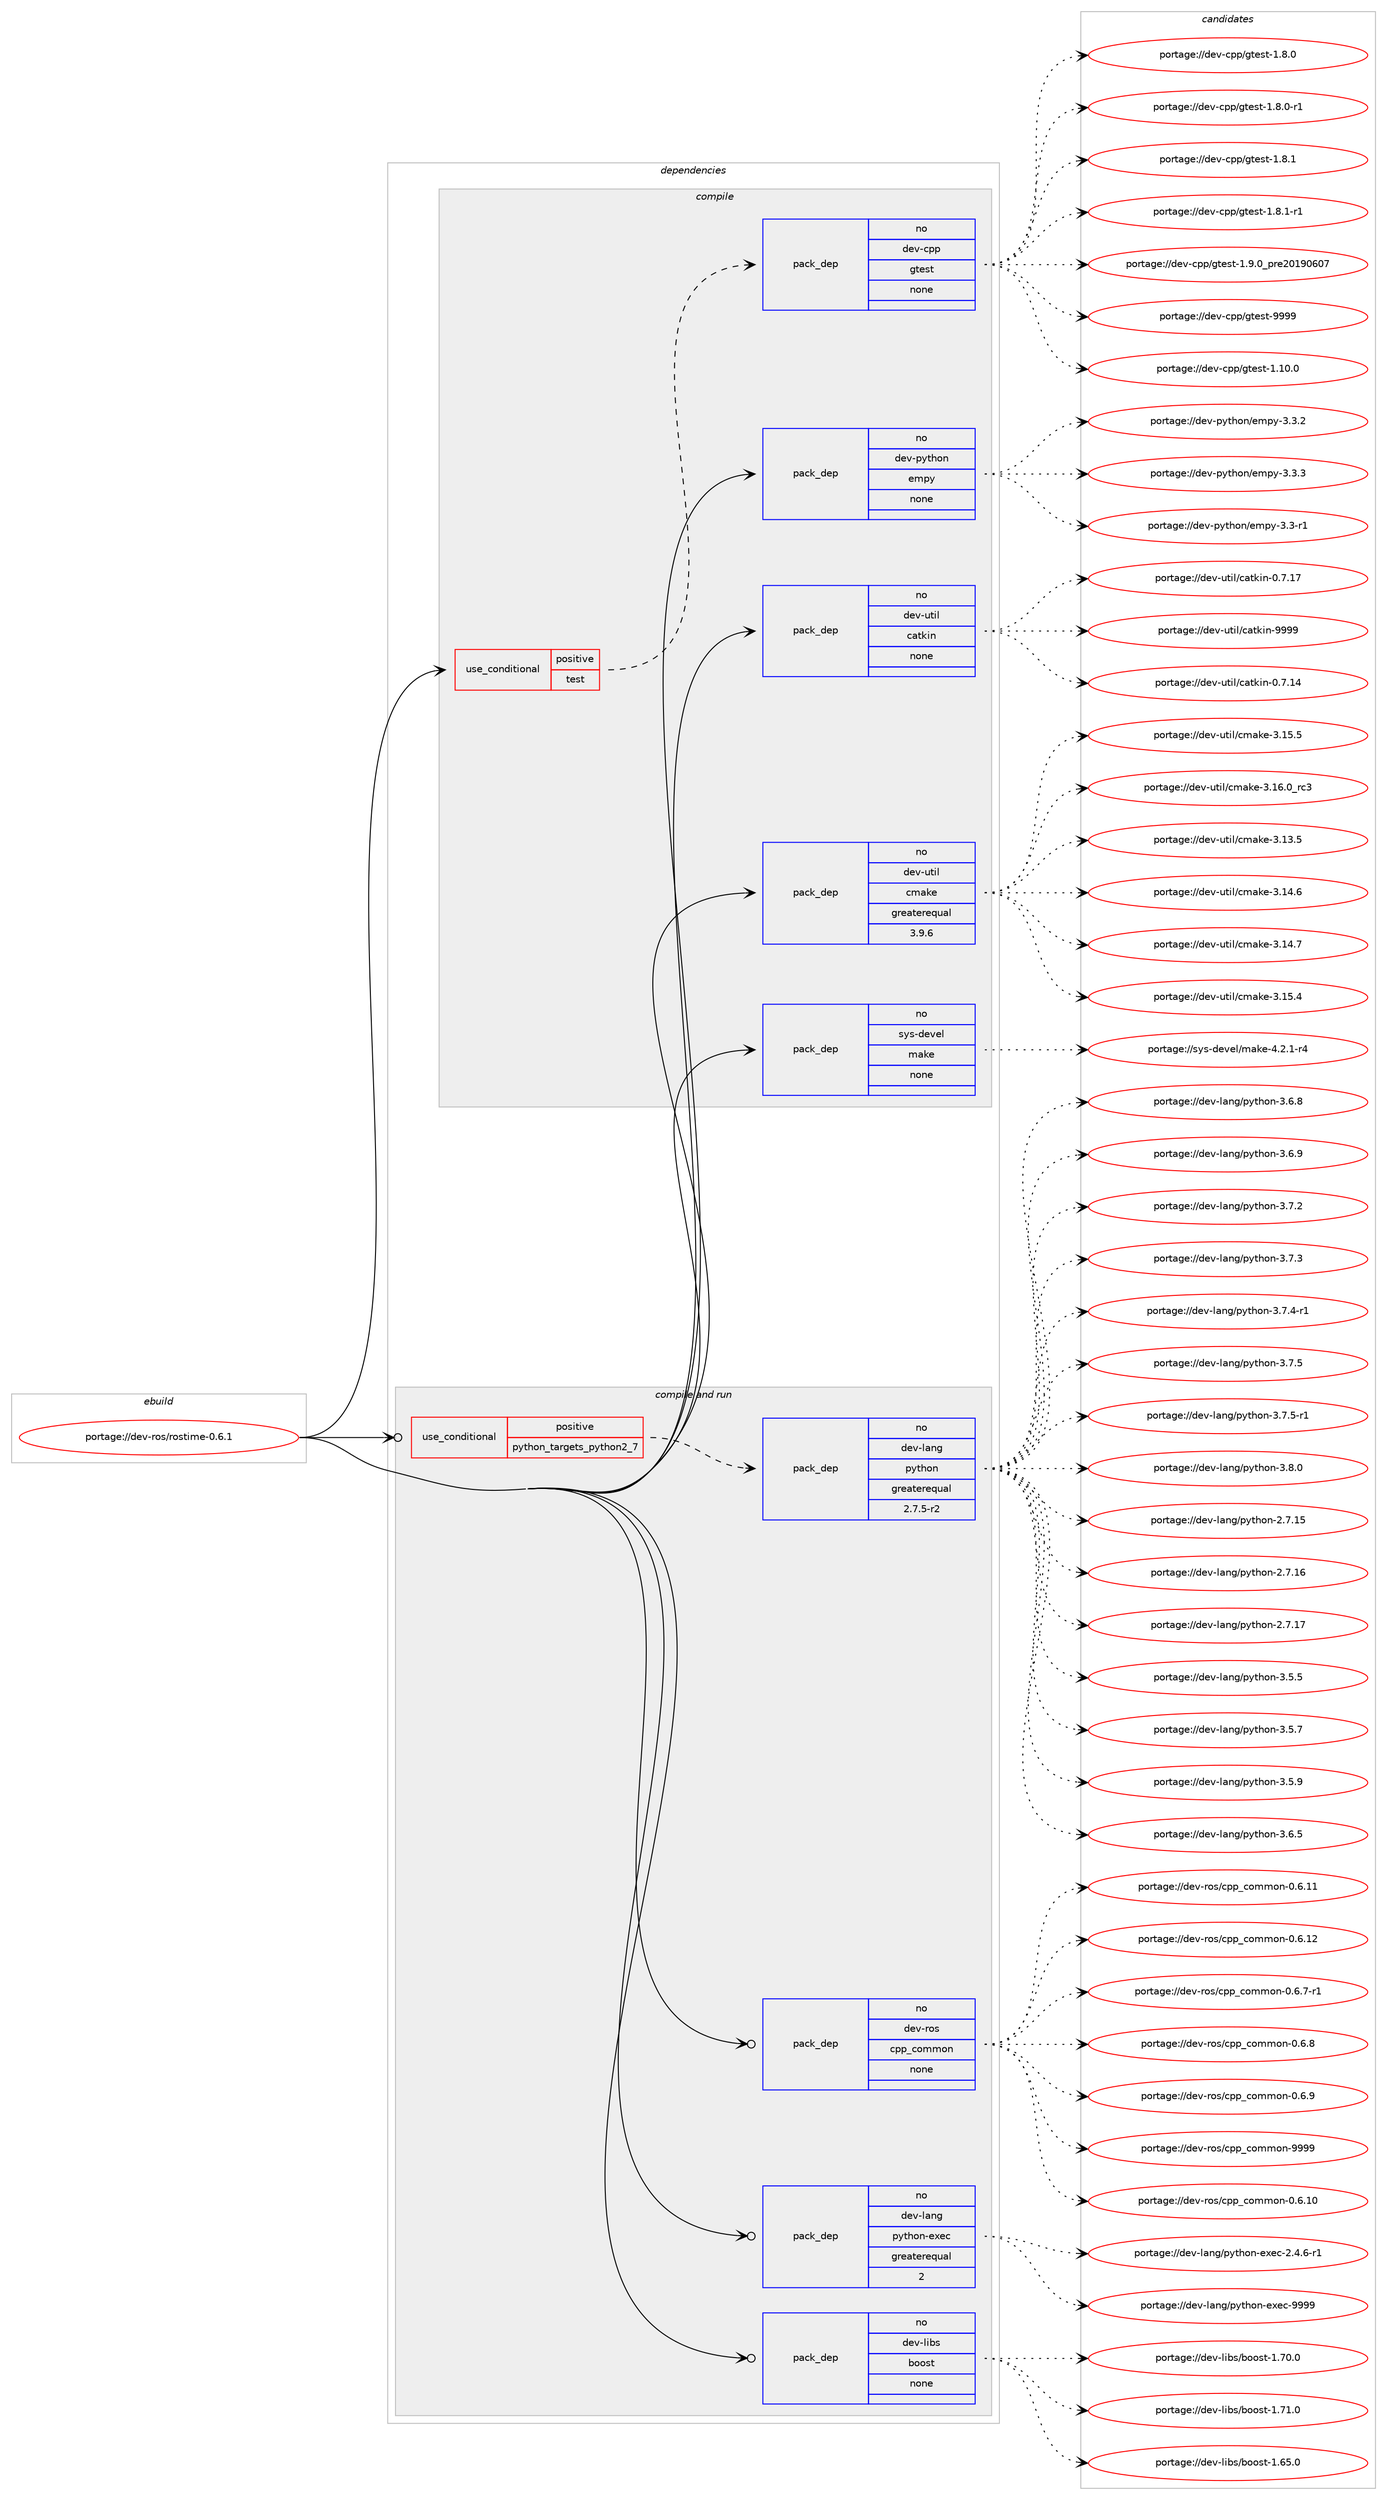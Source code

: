 digraph prolog {

# *************
# Graph options
# *************

newrank=true;
concentrate=true;
compound=true;
graph [rankdir=LR,fontname=Helvetica,fontsize=10,ranksep=1.5];#, ranksep=2.5, nodesep=0.2];
edge  [arrowhead=vee];
node  [fontname=Helvetica,fontsize=10];

# **********
# The ebuild
# **********

subgraph cluster_leftcol {
color=gray;
rank=same;
label=<<i>ebuild</i>>;
id [label="portage://dev-ros/rostime-0.6.1", color=red, width=4, href="../dev-ros/rostime-0.6.1.svg"];
}

# ****************
# The dependencies
# ****************

subgraph cluster_midcol {
color=gray;
label=<<i>dependencies</i>>;
subgraph cluster_compile {
fillcolor="#eeeeee";
style=filled;
label=<<i>compile</i>>;
subgraph cond44472 {
dependency199614 [label=<<TABLE BORDER="0" CELLBORDER="1" CELLSPACING="0" CELLPADDING="4"><TR><TD ROWSPAN="3" CELLPADDING="10">use_conditional</TD></TR><TR><TD>positive</TD></TR><TR><TD>test</TD></TR></TABLE>>, shape=none, color=red];
subgraph pack151714 {
dependency199615 [label=<<TABLE BORDER="0" CELLBORDER="1" CELLSPACING="0" CELLPADDING="4" WIDTH="220"><TR><TD ROWSPAN="6" CELLPADDING="30">pack_dep</TD></TR><TR><TD WIDTH="110">no</TD></TR><TR><TD>dev-cpp</TD></TR><TR><TD>gtest</TD></TR><TR><TD>none</TD></TR><TR><TD></TD></TR></TABLE>>, shape=none, color=blue];
}
dependency199614:e -> dependency199615:w [weight=20,style="dashed",arrowhead="vee"];
}
id:e -> dependency199614:w [weight=20,style="solid",arrowhead="vee"];
subgraph pack151715 {
dependency199616 [label=<<TABLE BORDER="0" CELLBORDER="1" CELLSPACING="0" CELLPADDING="4" WIDTH="220"><TR><TD ROWSPAN="6" CELLPADDING="30">pack_dep</TD></TR><TR><TD WIDTH="110">no</TD></TR><TR><TD>dev-python</TD></TR><TR><TD>empy</TD></TR><TR><TD>none</TD></TR><TR><TD></TD></TR></TABLE>>, shape=none, color=blue];
}
id:e -> dependency199616:w [weight=20,style="solid",arrowhead="vee"];
subgraph pack151716 {
dependency199617 [label=<<TABLE BORDER="0" CELLBORDER="1" CELLSPACING="0" CELLPADDING="4" WIDTH="220"><TR><TD ROWSPAN="6" CELLPADDING="30">pack_dep</TD></TR><TR><TD WIDTH="110">no</TD></TR><TR><TD>dev-util</TD></TR><TR><TD>catkin</TD></TR><TR><TD>none</TD></TR><TR><TD></TD></TR></TABLE>>, shape=none, color=blue];
}
id:e -> dependency199617:w [weight=20,style="solid",arrowhead="vee"];
subgraph pack151717 {
dependency199618 [label=<<TABLE BORDER="0" CELLBORDER="1" CELLSPACING="0" CELLPADDING="4" WIDTH="220"><TR><TD ROWSPAN="6" CELLPADDING="30">pack_dep</TD></TR><TR><TD WIDTH="110">no</TD></TR><TR><TD>dev-util</TD></TR><TR><TD>cmake</TD></TR><TR><TD>greaterequal</TD></TR><TR><TD>3.9.6</TD></TR></TABLE>>, shape=none, color=blue];
}
id:e -> dependency199618:w [weight=20,style="solid",arrowhead="vee"];
subgraph pack151718 {
dependency199619 [label=<<TABLE BORDER="0" CELLBORDER="1" CELLSPACING="0" CELLPADDING="4" WIDTH="220"><TR><TD ROWSPAN="6" CELLPADDING="30">pack_dep</TD></TR><TR><TD WIDTH="110">no</TD></TR><TR><TD>sys-devel</TD></TR><TR><TD>make</TD></TR><TR><TD>none</TD></TR><TR><TD></TD></TR></TABLE>>, shape=none, color=blue];
}
id:e -> dependency199619:w [weight=20,style="solid",arrowhead="vee"];
}
subgraph cluster_compileandrun {
fillcolor="#eeeeee";
style=filled;
label=<<i>compile and run</i>>;
subgraph cond44473 {
dependency199620 [label=<<TABLE BORDER="0" CELLBORDER="1" CELLSPACING="0" CELLPADDING="4"><TR><TD ROWSPAN="3" CELLPADDING="10">use_conditional</TD></TR><TR><TD>positive</TD></TR><TR><TD>python_targets_python2_7</TD></TR></TABLE>>, shape=none, color=red];
subgraph pack151719 {
dependency199621 [label=<<TABLE BORDER="0" CELLBORDER="1" CELLSPACING="0" CELLPADDING="4" WIDTH="220"><TR><TD ROWSPAN="6" CELLPADDING="30">pack_dep</TD></TR><TR><TD WIDTH="110">no</TD></TR><TR><TD>dev-lang</TD></TR><TR><TD>python</TD></TR><TR><TD>greaterequal</TD></TR><TR><TD>2.7.5-r2</TD></TR></TABLE>>, shape=none, color=blue];
}
dependency199620:e -> dependency199621:w [weight=20,style="dashed",arrowhead="vee"];
}
id:e -> dependency199620:w [weight=20,style="solid",arrowhead="odotvee"];
subgraph pack151720 {
dependency199622 [label=<<TABLE BORDER="0" CELLBORDER="1" CELLSPACING="0" CELLPADDING="4" WIDTH="220"><TR><TD ROWSPAN="6" CELLPADDING="30">pack_dep</TD></TR><TR><TD WIDTH="110">no</TD></TR><TR><TD>dev-lang</TD></TR><TR><TD>python-exec</TD></TR><TR><TD>greaterequal</TD></TR><TR><TD>2</TD></TR></TABLE>>, shape=none, color=blue];
}
id:e -> dependency199622:w [weight=20,style="solid",arrowhead="odotvee"];
subgraph pack151721 {
dependency199623 [label=<<TABLE BORDER="0" CELLBORDER="1" CELLSPACING="0" CELLPADDING="4" WIDTH="220"><TR><TD ROWSPAN="6" CELLPADDING="30">pack_dep</TD></TR><TR><TD WIDTH="110">no</TD></TR><TR><TD>dev-libs</TD></TR><TR><TD>boost</TD></TR><TR><TD>none</TD></TR><TR><TD></TD></TR></TABLE>>, shape=none, color=blue];
}
id:e -> dependency199623:w [weight=20,style="solid",arrowhead="odotvee"];
subgraph pack151722 {
dependency199624 [label=<<TABLE BORDER="0" CELLBORDER="1" CELLSPACING="0" CELLPADDING="4" WIDTH="220"><TR><TD ROWSPAN="6" CELLPADDING="30">pack_dep</TD></TR><TR><TD WIDTH="110">no</TD></TR><TR><TD>dev-ros</TD></TR><TR><TD>cpp_common</TD></TR><TR><TD>none</TD></TR><TR><TD></TD></TR></TABLE>>, shape=none, color=blue];
}
id:e -> dependency199624:w [weight=20,style="solid",arrowhead="odotvee"];
}
subgraph cluster_run {
fillcolor="#eeeeee";
style=filled;
label=<<i>run</i>>;
}
}

# **************
# The candidates
# **************

subgraph cluster_choices {
rank=same;
color=gray;
label=<<i>candidates</i>>;

subgraph choice151714 {
color=black;
nodesep=1;
choiceportage10010111845991121124710311610111511645494649484648 [label="portage://dev-cpp/gtest-1.10.0", color=red, width=4,href="../dev-cpp/gtest-1.10.0.svg"];
choiceportage100101118459911211247103116101115116454946564648 [label="portage://dev-cpp/gtest-1.8.0", color=red, width=4,href="../dev-cpp/gtest-1.8.0.svg"];
choiceportage1001011184599112112471031161011151164549465646484511449 [label="portage://dev-cpp/gtest-1.8.0-r1", color=red, width=4,href="../dev-cpp/gtest-1.8.0-r1.svg"];
choiceportage100101118459911211247103116101115116454946564649 [label="portage://dev-cpp/gtest-1.8.1", color=red, width=4,href="../dev-cpp/gtest-1.8.1.svg"];
choiceportage1001011184599112112471031161011151164549465646494511449 [label="portage://dev-cpp/gtest-1.8.1-r1", color=red, width=4,href="../dev-cpp/gtest-1.8.1-r1.svg"];
choiceportage100101118459911211247103116101115116454946574648951121141015048495748544855 [label="portage://dev-cpp/gtest-1.9.0_pre20190607", color=red, width=4,href="../dev-cpp/gtest-1.9.0_pre20190607.svg"];
choiceportage1001011184599112112471031161011151164557575757 [label="portage://dev-cpp/gtest-9999", color=red, width=4,href="../dev-cpp/gtest-9999.svg"];
dependency199615:e -> choiceportage10010111845991121124710311610111511645494649484648:w [style=dotted,weight="100"];
dependency199615:e -> choiceportage100101118459911211247103116101115116454946564648:w [style=dotted,weight="100"];
dependency199615:e -> choiceportage1001011184599112112471031161011151164549465646484511449:w [style=dotted,weight="100"];
dependency199615:e -> choiceportage100101118459911211247103116101115116454946564649:w [style=dotted,weight="100"];
dependency199615:e -> choiceportage1001011184599112112471031161011151164549465646494511449:w [style=dotted,weight="100"];
dependency199615:e -> choiceportage100101118459911211247103116101115116454946574648951121141015048495748544855:w [style=dotted,weight="100"];
dependency199615:e -> choiceportage1001011184599112112471031161011151164557575757:w [style=dotted,weight="100"];
}
subgraph choice151715 {
color=black;
nodesep=1;
choiceportage1001011184511212111610411111047101109112121455146514511449 [label="portage://dev-python/empy-3.3-r1", color=red, width=4,href="../dev-python/empy-3.3-r1.svg"];
choiceportage1001011184511212111610411111047101109112121455146514650 [label="portage://dev-python/empy-3.3.2", color=red, width=4,href="../dev-python/empy-3.3.2.svg"];
choiceportage1001011184511212111610411111047101109112121455146514651 [label="portage://dev-python/empy-3.3.3", color=red, width=4,href="../dev-python/empy-3.3.3.svg"];
dependency199616:e -> choiceportage1001011184511212111610411111047101109112121455146514511449:w [style=dotted,weight="100"];
dependency199616:e -> choiceportage1001011184511212111610411111047101109112121455146514650:w [style=dotted,weight="100"];
dependency199616:e -> choiceportage1001011184511212111610411111047101109112121455146514651:w [style=dotted,weight="100"];
}
subgraph choice151716 {
color=black;
nodesep=1;
choiceportage1001011184511711610510847999711610710511045484655464952 [label="portage://dev-util/catkin-0.7.14", color=red, width=4,href="../dev-util/catkin-0.7.14.svg"];
choiceportage1001011184511711610510847999711610710511045484655464955 [label="portage://dev-util/catkin-0.7.17", color=red, width=4,href="../dev-util/catkin-0.7.17.svg"];
choiceportage100101118451171161051084799971161071051104557575757 [label="portage://dev-util/catkin-9999", color=red, width=4,href="../dev-util/catkin-9999.svg"];
dependency199617:e -> choiceportage1001011184511711610510847999711610710511045484655464952:w [style=dotted,weight="100"];
dependency199617:e -> choiceportage1001011184511711610510847999711610710511045484655464955:w [style=dotted,weight="100"];
dependency199617:e -> choiceportage100101118451171161051084799971161071051104557575757:w [style=dotted,weight="100"];
}
subgraph choice151717 {
color=black;
nodesep=1;
choiceportage1001011184511711610510847991099710710145514649514653 [label="portage://dev-util/cmake-3.13.5", color=red, width=4,href="../dev-util/cmake-3.13.5.svg"];
choiceportage1001011184511711610510847991099710710145514649524654 [label="portage://dev-util/cmake-3.14.6", color=red, width=4,href="../dev-util/cmake-3.14.6.svg"];
choiceportage1001011184511711610510847991099710710145514649524655 [label="portage://dev-util/cmake-3.14.7", color=red, width=4,href="../dev-util/cmake-3.14.7.svg"];
choiceportage1001011184511711610510847991099710710145514649534652 [label="portage://dev-util/cmake-3.15.4", color=red, width=4,href="../dev-util/cmake-3.15.4.svg"];
choiceportage1001011184511711610510847991099710710145514649534653 [label="portage://dev-util/cmake-3.15.5", color=red, width=4,href="../dev-util/cmake-3.15.5.svg"];
choiceportage1001011184511711610510847991099710710145514649544648951149951 [label="portage://dev-util/cmake-3.16.0_rc3", color=red, width=4,href="../dev-util/cmake-3.16.0_rc3.svg"];
dependency199618:e -> choiceportage1001011184511711610510847991099710710145514649514653:w [style=dotted,weight="100"];
dependency199618:e -> choiceportage1001011184511711610510847991099710710145514649524654:w [style=dotted,weight="100"];
dependency199618:e -> choiceportage1001011184511711610510847991099710710145514649524655:w [style=dotted,weight="100"];
dependency199618:e -> choiceportage1001011184511711610510847991099710710145514649534652:w [style=dotted,weight="100"];
dependency199618:e -> choiceportage1001011184511711610510847991099710710145514649534653:w [style=dotted,weight="100"];
dependency199618:e -> choiceportage1001011184511711610510847991099710710145514649544648951149951:w [style=dotted,weight="100"];
}
subgraph choice151718 {
color=black;
nodesep=1;
choiceportage1151211154510010111810110847109971071014552465046494511452 [label="portage://sys-devel/make-4.2.1-r4", color=red, width=4,href="../sys-devel/make-4.2.1-r4.svg"];
dependency199619:e -> choiceportage1151211154510010111810110847109971071014552465046494511452:w [style=dotted,weight="100"];
}
subgraph choice151719 {
color=black;
nodesep=1;
choiceportage10010111845108971101034711212111610411111045504655464953 [label="portage://dev-lang/python-2.7.15", color=red, width=4,href="../dev-lang/python-2.7.15.svg"];
choiceportage10010111845108971101034711212111610411111045504655464954 [label="portage://dev-lang/python-2.7.16", color=red, width=4,href="../dev-lang/python-2.7.16.svg"];
choiceportage10010111845108971101034711212111610411111045504655464955 [label="portage://dev-lang/python-2.7.17", color=red, width=4,href="../dev-lang/python-2.7.17.svg"];
choiceportage100101118451089711010347112121116104111110455146534653 [label="portage://dev-lang/python-3.5.5", color=red, width=4,href="../dev-lang/python-3.5.5.svg"];
choiceportage100101118451089711010347112121116104111110455146534655 [label="portage://dev-lang/python-3.5.7", color=red, width=4,href="../dev-lang/python-3.5.7.svg"];
choiceportage100101118451089711010347112121116104111110455146534657 [label="portage://dev-lang/python-3.5.9", color=red, width=4,href="../dev-lang/python-3.5.9.svg"];
choiceportage100101118451089711010347112121116104111110455146544653 [label="portage://dev-lang/python-3.6.5", color=red, width=4,href="../dev-lang/python-3.6.5.svg"];
choiceportage100101118451089711010347112121116104111110455146544656 [label="portage://dev-lang/python-3.6.8", color=red, width=4,href="../dev-lang/python-3.6.8.svg"];
choiceportage100101118451089711010347112121116104111110455146544657 [label="portage://dev-lang/python-3.6.9", color=red, width=4,href="../dev-lang/python-3.6.9.svg"];
choiceportage100101118451089711010347112121116104111110455146554650 [label="portage://dev-lang/python-3.7.2", color=red, width=4,href="../dev-lang/python-3.7.2.svg"];
choiceportage100101118451089711010347112121116104111110455146554651 [label="portage://dev-lang/python-3.7.3", color=red, width=4,href="../dev-lang/python-3.7.3.svg"];
choiceportage1001011184510897110103471121211161041111104551465546524511449 [label="portage://dev-lang/python-3.7.4-r1", color=red, width=4,href="../dev-lang/python-3.7.4-r1.svg"];
choiceportage100101118451089711010347112121116104111110455146554653 [label="portage://dev-lang/python-3.7.5", color=red, width=4,href="../dev-lang/python-3.7.5.svg"];
choiceportage1001011184510897110103471121211161041111104551465546534511449 [label="portage://dev-lang/python-3.7.5-r1", color=red, width=4,href="../dev-lang/python-3.7.5-r1.svg"];
choiceportage100101118451089711010347112121116104111110455146564648 [label="portage://dev-lang/python-3.8.0", color=red, width=4,href="../dev-lang/python-3.8.0.svg"];
dependency199621:e -> choiceportage10010111845108971101034711212111610411111045504655464953:w [style=dotted,weight="100"];
dependency199621:e -> choiceportage10010111845108971101034711212111610411111045504655464954:w [style=dotted,weight="100"];
dependency199621:e -> choiceportage10010111845108971101034711212111610411111045504655464955:w [style=dotted,weight="100"];
dependency199621:e -> choiceportage100101118451089711010347112121116104111110455146534653:w [style=dotted,weight="100"];
dependency199621:e -> choiceportage100101118451089711010347112121116104111110455146534655:w [style=dotted,weight="100"];
dependency199621:e -> choiceportage100101118451089711010347112121116104111110455146534657:w [style=dotted,weight="100"];
dependency199621:e -> choiceportage100101118451089711010347112121116104111110455146544653:w [style=dotted,weight="100"];
dependency199621:e -> choiceportage100101118451089711010347112121116104111110455146544656:w [style=dotted,weight="100"];
dependency199621:e -> choiceportage100101118451089711010347112121116104111110455146544657:w [style=dotted,weight="100"];
dependency199621:e -> choiceportage100101118451089711010347112121116104111110455146554650:w [style=dotted,weight="100"];
dependency199621:e -> choiceportage100101118451089711010347112121116104111110455146554651:w [style=dotted,weight="100"];
dependency199621:e -> choiceportage1001011184510897110103471121211161041111104551465546524511449:w [style=dotted,weight="100"];
dependency199621:e -> choiceportage100101118451089711010347112121116104111110455146554653:w [style=dotted,weight="100"];
dependency199621:e -> choiceportage1001011184510897110103471121211161041111104551465546534511449:w [style=dotted,weight="100"];
dependency199621:e -> choiceportage100101118451089711010347112121116104111110455146564648:w [style=dotted,weight="100"];
}
subgraph choice151720 {
color=black;
nodesep=1;
choiceportage10010111845108971101034711212111610411111045101120101994550465246544511449 [label="portage://dev-lang/python-exec-2.4.6-r1", color=red, width=4,href="../dev-lang/python-exec-2.4.6-r1.svg"];
choiceportage10010111845108971101034711212111610411111045101120101994557575757 [label="portage://dev-lang/python-exec-9999", color=red, width=4,href="../dev-lang/python-exec-9999.svg"];
dependency199622:e -> choiceportage10010111845108971101034711212111610411111045101120101994550465246544511449:w [style=dotted,weight="100"];
dependency199622:e -> choiceportage10010111845108971101034711212111610411111045101120101994557575757:w [style=dotted,weight="100"];
}
subgraph choice151721 {
color=black;
nodesep=1;
choiceportage1001011184510810598115479811111111511645494654534648 [label="portage://dev-libs/boost-1.65.0", color=red, width=4,href="../dev-libs/boost-1.65.0.svg"];
choiceportage1001011184510810598115479811111111511645494655484648 [label="portage://dev-libs/boost-1.70.0", color=red, width=4,href="../dev-libs/boost-1.70.0.svg"];
choiceportage1001011184510810598115479811111111511645494655494648 [label="portage://dev-libs/boost-1.71.0", color=red, width=4,href="../dev-libs/boost-1.71.0.svg"];
dependency199623:e -> choiceportage1001011184510810598115479811111111511645494654534648:w [style=dotted,weight="100"];
dependency199623:e -> choiceportage1001011184510810598115479811111111511645494655484648:w [style=dotted,weight="100"];
dependency199623:e -> choiceportage1001011184510810598115479811111111511645494655494648:w [style=dotted,weight="100"];
}
subgraph choice151722 {
color=black;
nodesep=1;
choiceportage100101118451141111154799112112959911110910911111045484654464948 [label="portage://dev-ros/cpp_common-0.6.10", color=red, width=4,href="../dev-ros/cpp_common-0.6.10.svg"];
choiceportage100101118451141111154799112112959911110910911111045484654464949 [label="portage://dev-ros/cpp_common-0.6.11", color=red, width=4,href="../dev-ros/cpp_common-0.6.11.svg"];
choiceportage100101118451141111154799112112959911110910911111045484654464950 [label="portage://dev-ros/cpp_common-0.6.12", color=red, width=4,href="../dev-ros/cpp_common-0.6.12.svg"];
choiceportage10010111845114111115479911211295991111091091111104548465446554511449 [label="portage://dev-ros/cpp_common-0.6.7-r1", color=red, width=4,href="../dev-ros/cpp_common-0.6.7-r1.svg"];
choiceportage1001011184511411111547991121129599111109109111110454846544656 [label="portage://dev-ros/cpp_common-0.6.8", color=red, width=4,href="../dev-ros/cpp_common-0.6.8.svg"];
choiceportage1001011184511411111547991121129599111109109111110454846544657 [label="portage://dev-ros/cpp_common-0.6.9", color=red, width=4,href="../dev-ros/cpp_common-0.6.9.svg"];
choiceportage10010111845114111115479911211295991111091091111104557575757 [label="portage://dev-ros/cpp_common-9999", color=red, width=4,href="../dev-ros/cpp_common-9999.svg"];
dependency199624:e -> choiceportage100101118451141111154799112112959911110910911111045484654464948:w [style=dotted,weight="100"];
dependency199624:e -> choiceportage100101118451141111154799112112959911110910911111045484654464949:w [style=dotted,weight="100"];
dependency199624:e -> choiceportage100101118451141111154799112112959911110910911111045484654464950:w [style=dotted,weight="100"];
dependency199624:e -> choiceportage10010111845114111115479911211295991111091091111104548465446554511449:w [style=dotted,weight="100"];
dependency199624:e -> choiceportage1001011184511411111547991121129599111109109111110454846544656:w [style=dotted,weight="100"];
dependency199624:e -> choiceportage1001011184511411111547991121129599111109109111110454846544657:w [style=dotted,weight="100"];
dependency199624:e -> choiceportage10010111845114111115479911211295991111091091111104557575757:w [style=dotted,weight="100"];
}
}

}
